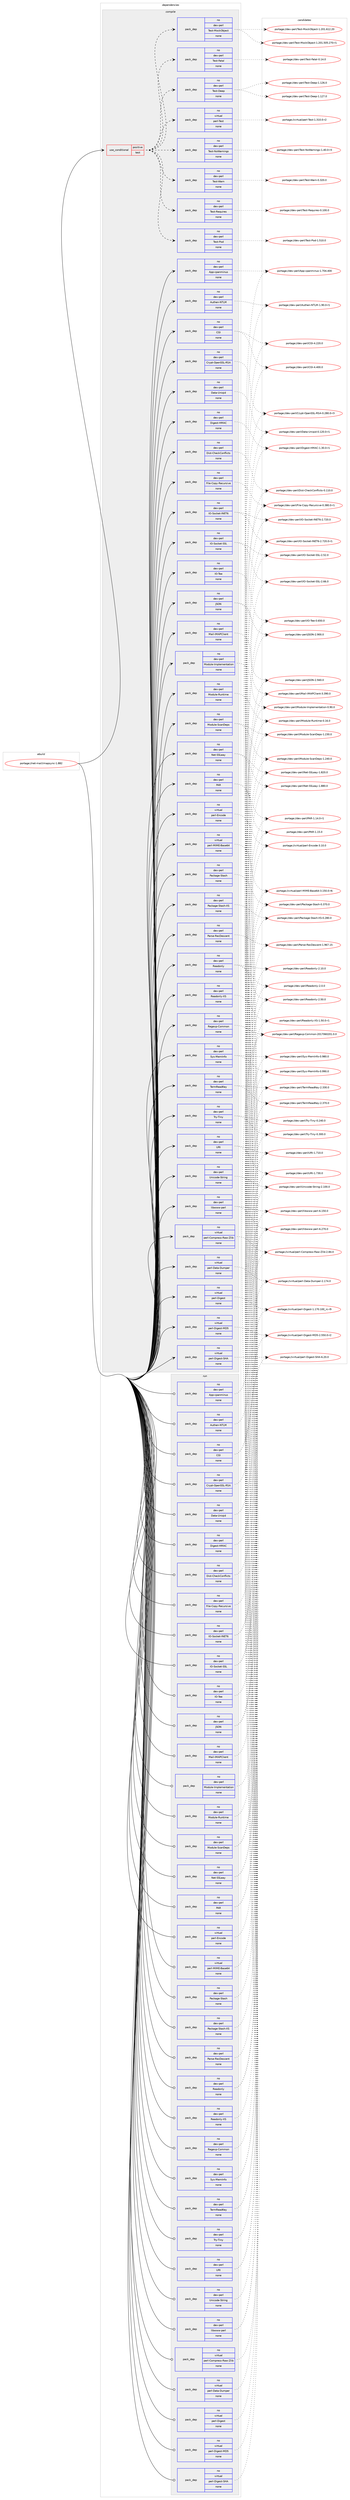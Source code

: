 digraph prolog {

# *************
# Graph options
# *************

newrank=true;
concentrate=true;
compound=true;
graph [rankdir=LR,fontname=Helvetica,fontsize=10,ranksep=1.5];#, ranksep=2.5, nodesep=0.2];
edge  [arrowhead=vee];
node  [fontname=Helvetica,fontsize=10];

# **********
# The ebuild
# **********

subgraph cluster_leftcol {
color=gray;
rank=same;
label=<<i>ebuild</i>>;
id [label="portage://net-mail/imapsync-1.882", color=red, width=4, href="../net-mail/imapsync-1.882.svg"];
}

# ****************
# The dependencies
# ****************

subgraph cluster_midcol {
color=gray;
label=<<i>dependencies</i>>;
subgraph cluster_compile {
fillcolor="#eeeeee";
style=filled;
label=<<i>compile</i>>;
subgraph cond10505 {
dependency54953 [label=<<TABLE BORDER="0" CELLBORDER="1" CELLSPACING="0" CELLPADDING="4"><TR><TD ROWSPAN="3" CELLPADDING="10">use_conditional</TD></TR><TR><TD>positive</TD></TR><TR><TD>test</TD></TR></TABLE>>, shape=none, color=red];
subgraph pack43341 {
dependency54954 [label=<<TABLE BORDER="0" CELLBORDER="1" CELLSPACING="0" CELLPADDING="4" WIDTH="220"><TR><TD ROWSPAN="6" CELLPADDING="30">pack_dep</TD></TR><TR><TD WIDTH="110">no</TD></TR><TR><TD>virtual</TD></TR><TR><TD>perl-Test</TD></TR><TR><TD>none</TD></TR><TR><TD></TD></TR></TABLE>>, shape=none, color=blue];
}
dependency54953:e -> dependency54954:w [weight=20,style="dashed",arrowhead="vee"];
subgraph pack43342 {
dependency54955 [label=<<TABLE BORDER="0" CELLBORDER="1" CELLSPACING="0" CELLPADDING="4" WIDTH="220"><TR><TD ROWSPAN="6" CELLPADDING="30">pack_dep</TD></TR><TR><TD WIDTH="110">no</TD></TR><TR><TD>dev-perl</TD></TR><TR><TD>Test-Deep</TD></TR><TR><TD>none</TD></TR><TR><TD></TD></TR></TABLE>>, shape=none, color=blue];
}
dependency54953:e -> dependency54955:w [weight=20,style="dashed",arrowhead="vee"];
subgraph pack43343 {
dependency54956 [label=<<TABLE BORDER="0" CELLBORDER="1" CELLSPACING="0" CELLPADDING="4" WIDTH="220"><TR><TD ROWSPAN="6" CELLPADDING="30">pack_dep</TD></TR><TR><TD WIDTH="110">no</TD></TR><TR><TD>dev-perl</TD></TR><TR><TD>Test-Fatal</TD></TR><TR><TD>none</TD></TR><TR><TD></TD></TR></TABLE>>, shape=none, color=blue];
}
dependency54953:e -> dependency54956:w [weight=20,style="dashed",arrowhead="vee"];
subgraph pack43344 {
dependency54957 [label=<<TABLE BORDER="0" CELLBORDER="1" CELLSPACING="0" CELLPADDING="4" WIDTH="220"><TR><TD ROWSPAN="6" CELLPADDING="30">pack_dep</TD></TR><TR><TD WIDTH="110">no</TD></TR><TR><TD>dev-perl</TD></TR><TR><TD>Test-MockObject</TD></TR><TR><TD>none</TD></TR><TR><TD></TD></TR></TABLE>>, shape=none, color=blue];
}
dependency54953:e -> dependency54957:w [weight=20,style="dashed",arrowhead="vee"];
subgraph pack43345 {
dependency54958 [label=<<TABLE BORDER="0" CELLBORDER="1" CELLSPACING="0" CELLPADDING="4" WIDTH="220"><TR><TD ROWSPAN="6" CELLPADDING="30">pack_dep</TD></TR><TR><TD WIDTH="110">no</TD></TR><TR><TD>dev-perl</TD></TR><TR><TD>Test-Pod</TD></TR><TR><TD>none</TD></TR><TR><TD></TD></TR></TABLE>>, shape=none, color=blue];
}
dependency54953:e -> dependency54958:w [weight=20,style="dashed",arrowhead="vee"];
subgraph pack43346 {
dependency54959 [label=<<TABLE BORDER="0" CELLBORDER="1" CELLSPACING="0" CELLPADDING="4" WIDTH="220"><TR><TD ROWSPAN="6" CELLPADDING="30">pack_dep</TD></TR><TR><TD WIDTH="110">no</TD></TR><TR><TD>dev-perl</TD></TR><TR><TD>Test-Requires</TD></TR><TR><TD>none</TD></TR><TR><TD></TD></TR></TABLE>>, shape=none, color=blue];
}
dependency54953:e -> dependency54959:w [weight=20,style="dashed",arrowhead="vee"];
subgraph pack43347 {
dependency54960 [label=<<TABLE BORDER="0" CELLBORDER="1" CELLSPACING="0" CELLPADDING="4" WIDTH="220"><TR><TD ROWSPAN="6" CELLPADDING="30">pack_dep</TD></TR><TR><TD WIDTH="110">no</TD></TR><TR><TD>dev-perl</TD></TR><TR><TD>Test-Warn</TD></TR><TR><TD>none</TD></TR><TR><TD></TD></TR></TABLE>>, shape=none, color=blue];
}
dependency54953:e -> dependency54960:w [weight=20,style="dashed",arrowhead="vee"];
subgraph pack43348 {
dependency54961 [label=<<TABLE BORDER="0" CELLBORDER="1" CELLSPACING="0" CELLPADDING="4" WIDTH="220"><TR><TD ROWSPAN="6" CELLPADDING="30">pack_dep</TD></TR><TR><TD WIDTH="110">no</TD></TR><TR><TD>dev-perl</TD></TR><TR><TD>Test-NoWarnings</TD></TR><TR><TD>none</TD></TR><TR><TD></TD></TR></TABLE>>, shape=none, color=blue];
}
dependency54953:e -> dependency54961:w [weight=20,style="dashed",arrowhead="vee"];
}
id:e -> dependency54953:w [weight=20,style="solid",arrowhead="vee"];
subgraph pack43349 {
dependency54962 [label=<<TABLE BORDER="0" CELLBORDER="1" CELLSPACING="0" CELLPADDING="4" WIDTH="220"><TR><TD ROWSPAN="6" CELLPADDING="30">pack_dep</TD></TR><TR><TD WIDTH="110">no</TD></TR><TR><TD>dev-perl</TD></TR><TR><TD>App-cpanminus</TD></TR><TR><TD>none</TD></TR><TR><TD></TD></TR></TABLE>>, shape=none, color=blue];
}
id:e -> dependency54962:w [weight=20,style="solid",arrowhead="vee"];
subgraph pack43350 {
dependency54963 [label=<<TABLE BORDER="0" CELLBORDER="1" CELLSPACING="0" CELLPADDING="4" WIDTH="220"><TR><TD ROWSPAN="6" CELLPADDING="30">pack_dep</TD></TR><TR><TD WIDTH="110">no</TD></TR><TR><TD>dev-perl</TD></TR><TR><TD>Authen-NTLM</TD></TR><TR><TD>none</TD></TR><TR><TD></TD></TR></TABLE>>, shape=none, color=blue];
}
id:e -> dependency54963:w [weight=20,style="solid",arrowhead="vee"];
subgraph pack43351 {
dependency54964 [label=<<TABLE BORDER="0" CELLBORDER="1" CELLSPACING="0" CELLPADDING="4" WIDTH="220"><TR><TD ROWSPAN="6" CELLPADDING="30">pack_dep</TD></TR><TR><TD WIDTH="110">no</TD></TR><TR><TD>dev-perl</TD></TR><TR><TD>CGI</TD></TR><TR><TD>none</TD></TR><TR><TD></TD></TR></TABLE>>, shape=none, color=blue];
}
id:e -> dependency54964:w [weight=20,style="solid",arrowhead="vee"];
subgraph pack43352 {
dependency54965 [label=<<TABLE BORDER="0" CELLBORDER="1" CELLSPACING="0" CELLPADDING="4" WIDTH="220"><TR><TD ROWSPAN="6" CELLPADDING="30">pack_dep</TD></TR><TR><TD WIDTH="110">no</TD></TR><TR><TD>dev-perl</TD></TR><TR><TD>Crypt-OpenSSL-RSA</TD></TR><TR><TD>none</TD></TR><TR><TD></TD></TR></TABLE>>, shape=none, color=blue];
}
id:e -> dependency54965:w [weight=20,style="solid",arrowhead="vee"];
subgraph pack43353 {
dependency54966 [label=<<TABLE BORDER="0" CELLBORDER="1" CELLSPACING="0" CELLPADDING="4" WIDTH="220"><TR><TD ROWSPAN="6" CELLPADDING="30">pack_dep</TD></TR><TR><TD WIDTH="110">no</TD></TR><TR><TD>dev-perl</TD></TR><TR><TD>Data-Uniqid</TD></TR><TR><TD>none</TD></TR><TR><TD></TD></TR></TABLE>>, shape=none, color=blue];
}
id:e -> dependency54966:w [weight=20,style="solid",arrowhead="vee"];
subgraph pack43354 {
dependency54967 [label=<<TABLE BORDER="0" CELLBORDER="1" CELLSPACING="0" CELLPADDING="4" WIDTH="220"><TR><TD ROWSPAN="6" CELLPADDING="30">pack_dep</TD></TR><TR><TD WIDTH="110">no</TD></TR><TR><TD>dev-perl</TD></TR><TR><TD>Digest-HMAC</TD></TR><TR><TD>none</TD></TR><TR><TD></TD></TR></TABLE>>, shape=none, color=blue];
}
id:e -> dependency54967:w [weight=20,style="solid",arrowhead="vee"];
subgraph pack43355 {
dependency54968 [label=<<TABLE BORDER="0" CELLBORDER="1" CELLSPACING="0" CELLPADDING="4" WIDTH="220"><TR><TD ROWSPAN="6" CELLPADDING="30">pack_dep</TD></TR><TR><TD WIDTH="110">no</TD></TR><TR><TD>dev-perl</TD></TR><TR><TD>Dist-CheckConflicts</TD></TR><TR><TD>none</TD></TR><TR><TD></TD></TR></TABLE>>, shape=none, color=blue];
}
id:e -> dependency54968:w [weight=20,style="solid",arrowhead="vee"];
subgraph pack43356 {
dependency54969 [label=<<TABLE BORDER="0" CELLBORDER="1" CELLSPACING="0" CELLPADDING="4" WIDTH="220"><TR><TD ROWSPAN="6" CELLPADDING="30">pack_dep</TD></TR><TR><TD WIDTH="110">no</TD></TR><TR><TD>dev-perl</TD></TR><TR><TD>File-Copy-Recursive</TD></TR><TR><TD>none</TD></TR><TR><TD></TD></TR></TABLE>>, shape=none, color=blue];
}
id:e -> dependency54969:w [weight=20,style="solid",arrowhead="vee"];
subgraph pack43357 {
dependency54970 [label=<<TABLE BORDER="0" CELLBORDER="1" CELLSPACING="0" CELLPADDING="4" WIDTH="220"><TR><TD ROWSPAN="6" CELLPADDING="30">pack_dep</TD></TR><TR><TD WIDTH="110">no</TD></TR><TR><TD>dev-perl</TD></TR><TR><TD>IO-Socket-INET6</TD></TR><TR><TD>none</TD></TR><TR><TD></TD></TR></TABLE>>, shape=none, color=blue];
}
id:e -> dependency54970:w [weight=20,style="solid",arrowhead="vee"];
subgraph pack43358 {
dependency54971 [label=<<TABLE BORDER="0" CELLBORDER="1" CELLSPACING="0" CELLPADDING="4" WIDTH="220"><TR><TD ROWSPAN="6" CELLPADDING="30">pack_dep</TD></TR><TR><TD WIDTH="110">no</TD></TR><TR><TD>dev-perl</TD></TR><TR><TD>IO-Socket-SSL</TD></TR><TR><TD>none</TD></TR><TR><TD></TD></TR></TABLE>>, shape=none, color=blue];
}
id:e -> dependency54971:w [weight=20,style="solid",arrowhead="vee"];
subgraph pack43359 {
dependency54972 [label=<<TABLE BORDER="0" CELLBORDER="1" CELLSPACING="0" CELLPADDING="4" WIDTH="220"><TR><TD ROWSPAN="6" CELLPADDING="30">pack_dep</TD></TR><TR><TD WIDTH="110">no</TD></TR><TR><TD>dev-perl</TD></TR><TR><TD>IO-Tee</TD></TR><TR><TD>none</TD></TR><TR><TD></TD></TR></TABLE>>, shape=none, color=blue];
}
id:e -> dependency54972:w [weight=20,style="solid",arrowhead="vee"];
subgraph pack43360 {
dependency54973 [label=<<TABLE BORDER="0" CELLBORDER="1" CELLSPACING="0" CELLPADDING="4" WIDTH="220"><TR><TD ROWSPAN="6" CELLPADDING="30">pack_dep</TD></TR><TR><TD WIDTH="110">no</TD></TR><TR><TD>dev-perl</TD></TR><TR><TD>JSON</TD></TR><TR><TD>none</TD></TR><TR><TD></TD></TR></TABLE>>, shape=none, color=blue];
}
id:e -> dependency54973:w [weight=20,style="solid",arrowhead="vee"];
subgraph pack43361 {
dependency54974 [label=<<TABLE BORDER="0" CELLBORDER="1" CELLSPACING="0" CELLPADDING="4" WIDTH="220"><TR><TD ROWSPAN="6" CELLPADDING="30">pack_dep</TD></TR><TR><TD WIDTH="110">no</TD></TR><TR><TD>dev-perl</TD></TR><TR><TD>Mail-IMAPClient</TD></TR><TR><TD>none</TD></TR><TR><TD></TD></TR></TABLE>>, shape=none, color=blue];
}
id:e -> dependency54974:w [weight=20,style="solid",arrowhead="vee"];
subgraph pack43362 {
dependency54975 [label=<<TABLE BORDER="0" CELLBORDER="1" CELLSPACING="0" CELLPADDING="4" WIDTH="220"><TR><TD ROWSPAN="6" CELLPADDING="30">pack_dep</TD></TR><TR><TD WIDTH="110">no</TD></TR><TR><TD>dev-perl</TD></TR><TR><TD>Module-Implementation</TD></TR><TR><TD>none</TD></TR><TR><TD></TD></TR></TABLE>>, shape=none, color=blue];
}
id:e -> dependency54975:w [weight=20,style="solid",arrowhead="vee"];
subgraph pack43363 {
dependency54976 [label=<<TABLE BORDER="0" CELLBORDER="1" CELLSPACING="0" CELLPADDING="4" WIDTH="220"><TR><TD ROWSPAN="6" CELLPADDING="30">pack_dep</TD></TR><TR><TD WIDTH="110">no</TD></TR><TR><TD>dev-perl</TD></TR><TR><TD>Module-Runtime</TD></TR><TR><TD>none</TD></TR><TR><TD></TD></TR></TABLE>>, shape=none, color=blue];
}
id:e -> dependency54976:w [weight=20,style="solid",arrowhead="vee"];
subgraph pack43364 {
dependency54977 [label=<<TABLE BORDER="0" CELLBORDER="1" CELLSPACING="0" CELLPADDING="4" WIDTH="220"><TR><TD ROWSPAN="6" CELLPADDING="30">pack_dep</TD></TR><TR><TD WIDTH="110">no</TD></TR><TR><TD>dev-perl</TD></TR><TR><TD>Module-ScanDeps</TD></TR><TR><TD>none</TD></TR><TR><TD></TD></TR></TABLE>>, shape=none, color=blue];
}
id:e -> dependency54977:w [weight=20,style="solid",arrowhead="vee"];
subgraph pack43365 {
dependency54978 [label=<<TABLE BORDER="0" CELLBORDER="1" CELLSPACING="0" CELLPADDING="4" WIDTH="220"><TR><TD ROWSPAN="6" CELLPADDING="30">pack_dep</TD></TR><TR><TD WIDTH="110">no</TD></TR><TR><TD>dev-perl</TD></TR><TR><TD>Net-SSLeay</TD></TR><TR><TD>none</TD></TR><TR><TD></TD></TR></TABLE>>, shape=none, color=blue];
}
id:e -> dependency54978:w [weight=20,style="solid",arrowhead="vee"];
subgraph pack43366 {
dependency54979 [label=<<TABLE BORDER="0" CELLBORDER="1" CELLSPACING="0" CELLPADDING="4" WIDTH="220"><TR><TD ROWSPAN="6" CELLPADDING="30">pack_dep</TD></TR><TR><TD WIDTH="110">no</TD></TR><TR><TD>dev-perl</TD></TR><TR><TD>PAR</TD></TR><TR><TD>none</TD></TR><TR><TD></TD></TR></TABLE>>, shape=none, color=blue];
}
id:e -> dependency54979:w [weight=20,style="solid",arrowhead="vee"];
subgraph pack43367 {
dependency54980 [label=<<TABLE BORDER="0" CELLBORDER="1" CELLSPACING="0" CELLPADDING="4" WIDTH="220"><TR><TD ROWSPAN="6" CELLPADDING="30">pack_dep</TD></TR><TR><TD WIDTH="110">no</TD></TR><TR><TD>dev-perl</TD></TR><TR><TD>Package-Stash</TD></TR><TR><TD>none</TD></TR><TR><TD></TD></TR></TABLE>>, shape=none, color=blue];
}
id:e -> dependency54980:w [weight=20,style="solid",arrowhead="vee"];
subgraph pack43368 {
dependency54981 [label=<<TABLE BORDER="0" CELLBORDER="1" CELLSPACING="0" CELLPADDING="4" WIDTH="220"><TR><TD ROWSPAN="6" CELLPADDING="30">pack_dep</TD></TR><TR><TD WIDTH="110">no</TD></TR><TR><TD>dev-perl</TD></TR><TR><TD>Package-Stash-XS</TD></TR><TR><TD>none</TD></TR><TR><TD></TD></TR></TABLE>>, shape=none, color=blue];
}
id:e -> dependency54981:w [weight=20,style="solid",arrowhead="vee"];
subgraph pack43369 {
dependency54982 [label=<<TABLE BORDER="0" CELLBORDER="1" CELLSPACING="0" CELLPADDING="4" WIDTH="220"><TR><TD ROWSPAN="6" CELLPADDING="30">pack_dep</TD></TR><TR><TD WIDTH="110">no</TD></TR><TR><TD>dev-perl</TD></TR><TR><TD>Parse-RecDescent</TD></TR><TR><TD>none</TD></TR><TR><TD></TD></TR></TABLE>>, shape=none, color=blue];
}
id:e -> dependency54982:w [weight=20,style="solid",arrowhead="vee"];
subgraph pack43370 {
dependency54983 [label=<<TABLE BORDER="0" CELLBORDER="1" CELLSPACING="0" CELLPADDING="4" WIDTH="220"><TR><TD ROWSPAN="6" CELLPADDING="30">pack_dep</TD></TR><TR><TD WIDTH="110">no</TD></TR><TR><TD>dev-perl</TD></TR><TR><TD>Readonly</TD></TR><TR><TD>none</TD></TR><TR><TD></TD></TR></TABLE>>, shape=none, color=blue];
}
id:e -> dependency54983:w [weight=20,style="solid",arrowhead="vee"];
subgraph pack43371 {
dependency54984 [label=<<TABLE BORDER="0" CELLBORDER="1" CELLSPACING="0" CELLPADDING="4" WIDTH="220"><TR><TD ROWSPAN="6" CELLPADDING="30">pack_dep</TD></TR><TR><TD WIDTH="110">no</TD></TR><TR><TD>dev-perl</TD></TR><TR><TD>Readonly-XS</TD></TR><TR><TD>none</TD></TR><TR><TD></TD></TR></TABLE>>, shape=none, color=blue];
}
id:e -> dependency54984:w [weight=20,style="solid",arrowhead="vee"];
subgraph pack43372 {
dependency54985 [label=<<TABLE BORDER="0" CELLBORDER="1" CELLSPACING="0" CELLPADDING="4" WIDTH="220"><TR><TD ROWSPAN="6" CELLPADDING="30">pack_dep</TD></TR><TR><TD WIDTH="110">no</TD></TR><TR><TD>dev-perl</TD></TR><TR><TD>Regexp-Common</TD></TR><TR><TD>none</TD></TR><TR><TD></TD></TR></TABLE>>, shape=none, color=blue];
}
id:e -> dependency54985:w [weight=20,style="solid",arrowhead="vee"];
subgraph pack43373 {
dependency54986 [label=<<TABLE BORDER="0" CELLBORDER="1" CELLSPACING="0" CELLPADDING="4" WIDTH="220"><TR><TD ROWSPAN="6" CELLPADDING="30">pack_dep</TD></TR><TR><TD WIDTH="110">no</TD></TR><TR><TD>dev-perl</TD></TR><TR><TD>Sys-MemInfo</TD></TR><TR><TD>none</TD></TR><TR><TD></TD></TR></TABLE>>, shape=none, color=blue];
}
id:e -> dependency54986:w [weight=20,style="solid",arrowhead="vee"];
subgraph pack43374 {
dependency54987 [label=<<TABLE BORDER="0" CELLBORDER="1" CELLSPACING="0" CELLPADDING="4" WIDTH="220"><TR><TD ROWSPAN="6" CELLPADDING="30">pack_dep</TD></TR><TR><TD WIDTH="110">no</TD></TR><TR><TD>dev-perl</TD></TR><TR><TD>TermReadKey</TD></TR><TR><TD>none</TD></TR><TR><TD></TD></TR></TABLE>>, shape=none, color=blue];
}
id:e -> dependency54987:w [weight=20,style="solid",arrowhead="vee"];
subgraph pack43375 {
dependency54988 [label=<<TABLE BORDER="0" CELLBORDER="1" CELLSPACING="0" CELLPADDING="4" WIDTH="220"><TR><TD ROWSPAN="6" CELLPADDING="30">pack_dep</TD></TR><TR><TD WIDTH="110">no</TD></TR><TR><TD>dev-perl</TD></TR><TR><TD>Try-Tiny</TD></TR><TR><TD>none</TD></TR><TR><TD></TD></TR></TABLE>>, shape=none, color=blue];
}
id:e -> dependency54988:w [weight=20,style="solid",arrowhead="vee"];
subgraph pack43376 {
dependency54989 [label=<<TABLE BORDER="0" CELLBORDER="1" CELLSPACING="0" CELLPADDING="4" WIDTH="220"><TR><TD ROWSPAN="6" CELLPADDING="30">pack_dep</TD></TR><TR><TD WIDTH="110">no</TD></TR><TR><TD>dev-perl</TD></TR><TR><TD>URI</TD></TR><TR><TD>none</TD></TR><TR><TD></TD></TR></TABLE>>, shape=none, color=blue];
}
id:e -> dependency54989:w [weight=20,style="solid",arrowhead="vee"];
subgraph pack43377 {
dependency54990 [label=<<TABLE BORDER="0" CELLBORDER="1" CELLSPACING="0" CELLPADDING="4" WIDTH="220"><TR><TD ROWSPAN="6" CELLPADDING="30">pack_dep</TD></TR><TR><TD WIDTH="110">no</TD></TR><TR><TD>dev-perl</TD></TR><TR><TD>Unicode-String</TD></TR><TR><TD>none</TD></TR><TR><TD></TD></TR></TABLE>>, shape=none, color=blue];
}
id:e -> dependency54990:w [weight=20,style="solid",arrowhead="vee"];
subgraph pack43378 {
dependency54991 [label=<<TABLE BORDER="0" CELLBORDER="1" CELLSPACING="0" CELLPADDING="4" WIDTH="220"><TR><TD ROWSPAN="6" CELLPADDING="30">pack_dep</TD></TR><TR><TD WIDTH="110">no</TD></TR><TR><TD>dev-perl</TD></TR><TR><TD>libwww-perl</TD></TR><TR><TD>none</TD></TR><TR><TD></TD></TR></TABLE>>, shape=none, color=blue];
}
id:e -> dependency54991:w [weight=20,style="solid",arrowhead="vee"];
subgraph pack43379 {
dependency54992 [label=<<TABLE BORDER="0" CELLBORDER="1" CELLSPACING="0" CELLPADDING="4" WIDTH="220"><TR><TD ROWSPAN="6" CELLPADDING="30">pack_dep</TD></TR><TR><TD WIDTH="110">no</TD></TR><TR><TD>virtual</TD></TR><TR><TD>perl-Compress-Raw-Zlib</TD></TR><TR><TD>none</TD></TR><TR><TD></TD></TR></TABLE>>, shape=none, color=blue];
}
id:e -> dependency54992:w [weight=20,style="solid",arrowhead="vee"];
subgraph pack43380 {
dependency54993 [label=<<TABLE BORDER="0" CELLBORDER="1" CELLSPACING="0" CELLPADDING="4" WIDTH="220"><TR><TD ROWSPAN="6" CELLPADDING="30">pack_dep</TD></TR><TR><TD WIDTH="110">no</TD></TR><TR><TD>virtual</TD></TR><TR><TD>perl-Data-Dumper</TD></TR><TR><TD>none</TD></TR><TR><TD></TD></TR></TABLE>>, shape=none, color=blue];
}
id:e -> dependency54993:w [weight=20,style="solid",arrowhead="vee"];
subgraph pack43381 {
dependency54994 [label=<<TABLE BORDER="0" CELLBORDER="1" CELLSPACING="0" CELLPADDING="4" WIDTH="220"><TR><TD ROWSPAN="6" CELLPADDING="30">pack_dep</TD></TR><TR><TD WIDTH="110">no</TD></TR><TR><TD>virtual</TD></TR><TR><TD>perl-Digest</TD></TR><TR><TD>none</TD></TR><TR><TD></TD></TR></TABLE>>, shape=none, color=blue];
}
id:e -> dependency54994:w [weight=20,style="solid",arrowhead="vee"];
subgraph pack43382 {
dependency54995 [label=<<TABLE BORDER="0" CELLBORDER="1" CELLSPACING="0" CELLPADDING="4" WIDTH="220"><TR><TD ROWSPAN="6" CELLPADDING="30">pack_dep</TD></TR><TR><TD WIDTH="110">no</TD></TR><TR><TD>virtual</TD></TR><TR><TD>perl-Digest-MD5</TD></TR><TR><TD>none</TD></TR><TR><TD></TD></TR></TABLE>>, shape=none, color=blue];
}
id:e -> dependency54995:w [weight=20,style="solid",arrowhead="vee"];
subgraph pack43383 {
dependency54996 [label=<<TABLE BORDER="0" CELLBORDER="1" CELLSPACING="0" CELLPADDING="4" WIDTH="220"><TR><TD ROWSPAN="6" CELLPADDING="30">pack_dep</TD></TR><TR><TD WIDTH="110">no</TD></TR><TR><TD>virtual</TD></TR><TR><TD>perl-Digest-SHA</TD></TR><TR><TD>none</TD></TR><TR><TD></TD></TR></TABLE>>, shape=none, color=blue];
}
id:e -> dependency54996:w [weight=20,style="solid",arrowhead="vee"];
subgraph pack43384 {
dependency54997 [label=<<TABLE BORDER="0" CELLBORDER="1" CELLSPACING="0" CELLPADDING="4" WIDTH="220"><TR><TD ROWSPAN="6" CELLPADDING="30">pack_dep</TD></TR><TR><TD WIDTH="110">no</TD></TR><TR><TD>virtual</TD></TR><TR><TD>perl-Encode</TD></TR><TR><TD>none</TD></TR><TR><TD></TD></TR></TABLE>>, shape=none, color=blue];
}
id:e -> dependency54997:w [weight=20,style="solid",arrowhead="vee"];
subgraph pack43385 {
dependency54998 [label=<<TABLE BORDER="0" CELLBORDER="1" CELLSPACING="0" CELLPADDING="4" WIDTH="220"><TR><TD ROWSPAN="6" CELLPADDING="30">pack_dep</TD></TR><TR><TD WIDTH="110">no</TD></TR><TR><TD>virtual</TD></TR><TR><TD>perl-MIME-Base64</TD></TR><TR><TD>none</TD></TR><TR><TD></TD></TR></TABLE>>, shape=none, color=blue];
}
id:e -> dependency54998:w [weight=20,style="solid",arrowhead="vee"];
}
subgraph cluster_compileandrun {
fillcolor="#eeeeee";
style=filled;
label=<<i>compile and run</i>>;
}
subgraph cluster_run {
fillcolor="#eeeeee";
style=filled;
label=<<i>run</i>>;
subgraph pack43386 {
dependency54999 [label=<<TABLE BORDER="0" CELLBORDER="1" CELLSPACING="0" CELLPADDING="4" WIDTH="220"><TR><TD ROWSPAN="6" CELLPADDING="30">pack_dep</TD></TR><TR><TD WIDTH="110">no</TD></TR><TR><TD>dev-perl</TD></TR><TR><TD>App-cpanminus</TD></TR><TR><TD>none</TD></TR><TR><TD></TD></TR></TABLE>>, shape=none, color=blue];
}
id:e -> dependency54999:w [weight=20,style="solid",arrowhead="odot"];
subgraph pack43387 {
dependency55000 [label=<<TABLE BORDER="0" CELLBORDER="1" CELLSPACING="0" CELLPADDING="4" WIDTH="220"><TR><TD ROWSPAN="6" CELLPADDING="30">pack_dep</TD></TR><TR><TD WIDTH="110">no</TD></TR><TR><TD>dev-perl</TD></TR><TR><TD>Authen-NTLM</TD></TR><TR><TD>none</TD></TR><TR><TD></TD></TR></TABLE>>, shape=none, color=blue];
}
id:e -> dependency55000:w [weight=20,style="solid",arrowhead="odot"];
subgraph pack43388 {
dependency55001 [label=<<TABLE BORDER="0" CELLBORDER="1" CELLSPACING="0" CELLPADDING="4" WIDTH="220"><TR><TD ROWSPAN="6" CELLPADDING="30">pack_dep</TD></TR><TR><TD WIDTH="110">no</TD></TR><TR><TD>dev-perl</TD></TR><TR><TD>CGI</TD></TR><TR><TD>none</TD></TR><TR><TD></TD></TR></TABLE>>, shape=none, color=blue];
}
id:e -> dependency55001:w [weight=20,style="solid",arrowhead="odot"];
subgraph pack43389 {
dependency55002 [label=<<TABLE BORDER="0" CELLBORDER="1" CELLSPACING="0" CELLPADDING="4" WIDTH="220"><TR><TD ROWSPAN="6" CELLPADDING="30">pack_dep</TD></TR><TR><TD WIDTH="110">no</TD></TR><TR><TD>dev-perl</TD></TR><TR><TD>Crypt-OpenSSL-RSA</TD></TR><TR><TD>none</TD></TR><TR><TD></TD></TR></TABLE>>, shape=none, color=blue];
}
id:e -> dependency55002:w [weight=20,style="solid",arrowhead="odot"];
subgraph pack43390 {
dependency55003 [label=<<TABLE BORDER="0" CELLBORDER="1" CELLSPACING="0" CELLPADDING="4" WIDTH="220"><TR><TD ROWSPAN="6" CELLPADDING="30">pack_dep</TD></TR><TR><TD WIDTH="110">no</TD></TR><TR><TD>dev-perl</TD></TR><TR><TD>Data-Uniqid</TD></TR><TR><TD>none</TD></TR><TR><TD></TD></TR></TABLE>>, shape=none, color=blue];
}
id:e -> dependency55003:w [weight=20,style="solid",arrowhead="odot"];
subgraph pack43391 {
dependency55004 [label=<<TABLE BORDER="0" CELLBORDER="1" CELLSPACING="0" CELLPADDING="4" WIDTH="220"><TR><TD ROWSPAN="6" CELLPADDING="30">pack_dep</TD></TR><TR><TD WIDTH="110">no</TD></TR><TR><TD>dev-perl</TD></TR><TR><TD>Digest-HMAC</TD></TR><TR><TD>none</TD></TR><TR><TD></TD></TR></TABLE>>, shape=none, color=blue];
}
id:e -> dependency55004:w [weight=20,style="solid",arrowhead="odot"];
subgraph pack43392 {
dependency55005 [label=<<TABLE BORDER="0" CELLBORDER="1" CELLSPACING="0" CELLPADDING="4" WIDTH="220"><TR><TD ROWSPAN="6" CELLPADDING="30">pack_dep</TD></TR><TR><TD WIDTH="110">no</TD></TR><TR><TD>dev-perl</TD></TR><TR><TD>Dist-CheckConflicts</TD></TR><TR><TD>none</TD></TR><TR><TD></TD></TR></TABLE>>, shape=none, color=blue];
}
id:e -> dependency55005:w [weight=20,style="solid",arrowhead="odot"];
subgraph pack43393 {
dependency55006 [label=<<TABLE BORDER="0" CELLBORDER="1" CELLSPACING="0" CELLPADDING="4" WIDTH="220"><TR><TD ROWSPAN="6" CELLPADDING="30">pack_dep</TD></TR><TR><TD WIDTH="110">no</TD></TR><TR><TD>dev-perl</TD></TR><TR><TD>File-Copy-Recursive</TD></TR><TR><TD>none</TD></TR><TR><TD></TD></TR></TABLE>>, shape=none, color=blue];
}
id:e -> dependency55006:w [weight=20,style="solid",arrowhead="odot"];
subgraph pack43394 {
dependency55007 [label=<<TABLE BORDER="0" CELLBORDER="1" CELLSPACING="0" CELLPADDING="4" WIDTH="220"><TR><TD ROWSPAN="6" CELLPADDING="30">pack_dep</TD></TR><TR><TD WIDTH="110">no</TD></TR><TR><TD>dev-perl</TD></TR><TR><TD>IO-Socket-INET6</TD></TR><TR><TD>none</TD></TR><TR><TD></TD></TR></TABLE>>, shape=none, color=blue];
}
id:e -> dependency55007:w [weight=20,style="solid",arrowhead="odot"];
subgraph pack43395 {
dependency55008 [label=<<TABLE BORDER="0" CELLBORDER="1" CELLSPACING="0" CELLPADDING="4" WIDTH="220"><TR><TD ROWSPAN="6" CELLPADDING="30">pack_dep</TD></TR><TR><TD WIDTH="110">no</TD></TR><TR><TD>dev-perl</TD></TR><TR><TD>IO-Socket-SSL</TD></TR><TR><TD>none</TD></TR><TR><TD></TD></TR></TABLE>>, shape=none, color=blue];
}
id:e -> dependency55008:w [weight=20,style="solid",arrowhead="odot"];
subgraph pack43396 {
dependency55009 [label=<<TABLE BORDER="0" CELLBORDER="1" CELLSPACING="0" CELLPADDING="4" WIDTH="220"><TR><TD ROWSPAN="6" CELLPADDING="30">pack_dep</TD></TR><TR><TD WIDTH="110">no</TD></TR><TR><TD>dev-perl</TD></TR><TR><TD>IO-Tee</TD></TR><TR><TD>none</TD></TR><TR><TD></TD></TR></TABLE>>, shape=none, color=blue];
}
id:e -> dependency55009:w [weight=20,style="solid",arrowhead="odot"];
subgraph pack43397 {
dependency55010 [label=<<TABLE BORDER="0" CELLBORDER="1" CELLSPACING="0" CELLPADDING="4" WIDTH="220"><TR><TD ROWSPAN="6" CELLPADDING="30">pack_dep</TD></TR><TR><TD WIDTH="110">no</TD></TR><TR><TD>dev-perl</TD></TR><TR><TD>JSON</TD></TR><TR><TD>none</TD></TR><TR><TD></TD></TR></TABLE>>, shape=none, color=blue];
}
id:e -> dependency55010:w [weight=20,style="solid",arrowhead="odot"];
subgraph pack43398 {
dependency55011 [label=<<TABLE BORDER="0" CELLBORDER="1" CELLSPACING="0" CELLPADDING="4" WIDTH="220"><TR><TD ROWSPAN="6" CELLPADDING="30">pack_dep</TD></TR><TR><TD WIDTH="110">no</TD></TR><TR><TD>dev-perl</TD></TR><TR><TD>Mail-IMAPClient</TD></TR><TR><TD>none</TD></TR><TR><TD></TD></TR></TABLE>>, shape=none, color=blue];
}
id:e -> dependency55011:w [weight=20,style="solid",arrowhead="odot"];
subgraph pack43399 {
dependency55012 [label=<<TABLE BORDER="0" CELLBORDER="1" CELLSPACING="0" CELLPADDING="4" WIDTH="220"><TR><TD ROWSPAN="6" CELLPADDING="30">pack_dep</TD></TR><TR><TD WIDTH="110">no</TD></TR><TR><TD>dev-perl</TD></TR><TR><TD>Module-Implementation</TD></TR><TR><TD>none</TD></TR><TR><TD></TD></TR></TABLE>>, shape=none, color=blue];
}
id:e -> dependency55012:w [weight=20,style="solid",arrowhead="odot"];
subgraph pack43400 {
dependency55013 [label=<<TABLE BORDER="0" CELLBORDER="1" CELLSPACING="0" CELLPADDING="4" WIDTH="220"><TR><TD ROWSPAN="6" CELLPADDING="30">pack_dep</TD></TR><TR><TD WIDTH="110">no</TD></TR><TR><TD>dev-perl</TD></TR><TR><TD>Module-Runtime</TD></TR><TR><TD>none</TD></TR><TR><TD></TD></TR></TABLE>>, shape=none, color=blue];
}
id:e -> dependency55013:w [weight=20,style="solid",arrowhead="odot"];
subgraph pack43401 {
dependency55014 [label=<<TABLE BORDER="0" CELLBORDER="1" CELLSPACING="0" CELLPADDING="4" WIDTH="220"><TR><TD ROWSPAN="6" CELLPADDING="30">pack_dep</TD></TR><TR><TD WIDTH="110">no</TD></TR><TR><TD>dev-perl</TD></TR><TR><TD>Module-ScanDeps</TD></TR><TR><TD>none</TD></TR><TR><TD></TD></TR></TABLE>>, shape=none, color=blue];
}
id:e -> dependency55014:w [weight=20,style="solid",arrowhead="odot"];
subgraph pack43402 {
dependency55015 [label=<<TABLE BORDER="0" CELLBORDER="1" CELLSPACING="0" CELLPADDING="4" WIDTH="220"><TR><TD ROWSPAN="6" CELLPADDING="30">pack_dep</TD></TR><TR><TD WIDTH="110">no</TD></TR><TR><TD>dev-perl</TD></TR><TR><TD>Net-SSLeay</TD></TR><TR><TD>none</TD></TR><TR><TD></TD></TR></TABLE>>, shape=none, color=blue];
}
id:e -> dependency55015:w [weight=20,style="solid",arrowhead="odot"];
subgraph pack43403 {
dependency55016 [label=<<TABLE BORDER="0" CELLBORDER="1" CELLSPACING="0" CELLPADDING="4" WIDTH="220"><TR><TD ROWSPAN="6" CELLPADDING="30">pack_dep</TD></TR><TR><TD WIDTH="110">no</TD></TR><TR><TD>dev-perl</TD></TR><TR><TD>PAR</TD></TR><TR><TD>none</TD></TR><TR><TD></TD></TR></TABLE>>, shape=none, color=blue];
}
id:e -> dependency55016:w [weight=20,style="solid",arrowhead="odot"];
subgraph pack43404 {
dependency55017 [label=<<TABLE BORDER="0" CELLBORDER="1" CELLSPACING="0" CELLPADDING="4" WIDTH="220"><TR><TD ROWSPAN="6" CELLPADDING="30">pack_dep</TD></TR><TR><TD WIDTH="110">no</TD></TR><TR><TD>dev-perl</TD></TR><TR><TD>Package-Stash</TD></TR><TR><TD>none</TD></TR><TR><TD></TD></TR></TABLE>>, shape=none, color=blue];
}
id:e -> dependency55017:w [weight=20,style="solid",arrowhead="odot"];
subgraph pack43405 {
dependency55018 [label=<<TABLE BORDER="0" CELLBORDER="1" CELLSPACING="0" CELLPADDING="4" WIDTH="220"><TR><TD ROWSPAN="6" CELLPADDING="30">pack_dep</TD></TR><TR><TD WIDTH="110">no</TD></TR><TR><TD>dev-perl</TD></TR><TR><TD>Package-Stash-XS</TD></TR><TR><TD>none</TD></TR><TR><TD></TD></TR></TABLE>>, shape=none, color=blue];
}
id:e -> dependency55018:w [weight=20,style="solid",arrowhead="odot"];
subgraph pack43406 {
dependency55019 [label=<<TABLE BORDER="0" CELLBORDER="1" CELLSPACING="0" CELLPADDING="4" WIDTH="220"><TR><TD ROWSPAN="6" CELLPADDING="30">pack_dep</TD></TR><TR><TD WIDTH="110">no</TD></TR><TR><TD>dev-perl</TD></TR><TR><TD>Parse-RecDescent</TD></TR><TR><TD>none</TD></TR><TR><TD></TD></TR></TABLE>>, shape=none, color=blue];
}
id:e -> dependency55019:w [weight=20,style="solid",arrowhead="odot"];
subgraph pack43407 {
dependency55020 [label=<<TABLE BORDER="0" CELLBORDER="1" CELLSPACING="0" CELLPADDING="4" WIDTH="220"><TR><TD ROWSPAN="6" CELLPADDING="30">pack_dep</TD></TR><TR><TD WIDTH="110">no</TD></TR><TR><TD>dev-perl</TD></TR><TR><TD>Readonly</TD></TR><TR><TD>none</TD></TR><TR><TD></TD></TR></TABLE>>, shape=none, color=blue];
}
id:e -> dependency55020:w [weight=20,style="solid",arrowhead="odot"];
subgraph pack43408 {
dependency55021 [label=<<TABLE BORDER="0" CELLBORDER="1" CELLSPACING="0" CELLPADDING="4" WIDTH="220"><TR><TD ROWSPAN="6" CELLPADDING="30">pack_dep</TD></TR><TR><TD WIDTH="110">no</TD></TR><TR><TD>dev-perl</TD></TR><TR><TD>Readonly-XS</TD></TR><TR><TD>none</TD></TR><TR><TD></TD></TR></TABLE>>, shape=none, color=blue];
}
id:e -> dependency55021:w [weight=20,style="solid",arrowhead="odot"];
subgraph pack43409 {
dependency55022 [label=<<TABLE BORDER="0" CELLBORDER="1" CELLSPACING="0" CELLPADDING="4" WIDTH="220"><TR><TD ROWSPAN="6" CELLPADDING="30">pack_dep</TD></TR><TR><TD WIDTH="110">no</TD></TR><TR><TD>dev-perl</TD></TR><TR><TD>Regexp-Common</TD></TR><TR><TD>none</TD></TR><TR><TD></TD></TR></TABLE>>, shape=none, color=blue];
}
id:e -> dependency55022:w [weight=20,style="solid",arrowhead="odot"];
subgraph pack43410 {
dependency55023 [label=<<TABLE BORDER="0" CELLBORDER="1" CELLSPACING="0" CELLPADDING="4" WIDTH="220"><TR><TD ROWSPAN="6" CELLPADDING="30">pack_dep</TD></TR><TR><TD WIDTH="110">no</TD></TR><TR><TD>dev-perl</TD></TR><TR><TD>Sys-MemInfo</TD></TR><TR><TD>none</TD></TR><TR><TD></TD></TR></TABLE>>, shape=none, color=blue];
}
id:e -> dependency55023:w [weight=20,style="solid",arrowhead="odot"];
subgraph pack43411 {
dependency55024 [label=<<TABLE BORDER="0" CELLBORDER="1" CELLSPACING="0" CELLPADDING="4" WIDTH="220"><TR><TD ROWSPAN="6" CELLPADDING="30">pack_dep</TD></TR><TR><TD WIDTH="110">no</TD></TR><TR><TD>dev-perl</TD></TR><TR><TD>TermReadKey</TD></TR><TR><TD>none</TD></TR><TR><TD></TD></TR></TABLE>>, shape=none, color=blue];
}
id:e -> dependency55024:w [weight=20,style="solid",arrowhead="odot"];
subgraph pack43412 {
dependency55025 [label=<<TABLE BORDER="0" CELLBORDER="1" CELLSPACING="0" CELLPADDING="4" WIDTH="220"><TR><TD ROWSPAN="6" CELLPADDING="30">pack_dep</TD></TR><TR><TD WIDTH="110">no</TD></TR><TR><TD>dev-perl</TD></TR><TR><TD>Try-Tiny</TD></TR><TR><TD>none</TD></TR><TR><TD></TD></TR></TABLE>>, shape=none, color=blue];
}
id:e -> dependency55025:w [weight=20,style="solid",arrowhead="odot"];
subgraph pack43413 {
dependency55026 [label=<<TABLE BORDER="0" CELLBORDER="1" CELLSPACING="0" CELLPADDING="4" WIDTH="220"><TR><TD ROWSPAN="6" CELLPADDING="30">pack_dep</TD></TR><TR><TD WIDTH="110">no</TD></TR><TR><TD>dev-perl</TD></TR><TR><TD>URI</TD></TR><TR><TD>none</TD></TR><TR><TD></TD></TR></TABLE>>, shape=none, color=blue];
}
id:e -> dependency55026:w [weight=20,style="solid",arrowhead="odot"];
subgraph pack43414 {
dependency55027 [label=<<TABLE BORDER="0" CELLBORDER="1" CELLSPACING="0" CELLPADDING="4" WIDTH="220"><TR><TD ROWSPAN="6" CELLPADDING="30">pack_dep</TD></TR><TR><TD WIDTH="110">no</TD></TR><TR><TD>dev-perl</TD></TR><TR><TD>Unicode-String</TD></TR><TR><TD>none</TD></TR><TR><TD></TD></TR></TABLE>>, shape=none, color=blue];
}
id:e -> dependency55027:w [weight=20,style="solid",arrowhead="odot"];
subgraph pack43415 {
dependency55028 [label=<<TABLE BORDER="0" CELLBORDER="1" CELLSPACING="0" CELLPADDING="4" WIDTH="220"><TR><TD ROWSPAN="6" CELLPADDING="30">pack_dep</TD></TR><TR><TD WIDTH="110">no</TD></TR><TR><TD>dev-perl</TD></TR><TR><TD>libwww-perl</TD></TR><TR><TD>none</TD></TR><TR><TD></TD></TR></TABLE>>, shape=none, color=blue];
}
id:e -> dependency55028:w [weight=20,style="solid",arrowhead="odot"];
subgraph pack43416 {
dependency55029 [label=<<TABLE BORDER="0" CELLBORDER="1" CELLSPACING="0" CELLPADDING="4" WIDTH="220"><TR><TD ROWSPAN="6" CELLPADDING="30">pack_dep</TD></TR><TR><TD WIDTH="110">no</TD></TR><TR><TD>virtual</TD></TR><TR><TD>perl-Compress-Raw-Zlib</TD></TR><TR><TD>none</TD></TR><TR><TD></TD></TR></TABLE>>, shape=none, color=blue];
}
id:e -> dependency55029:w [weight=20,style="solid",arrowhead="odot"];
subgraph pack43417 {
dependency55030 [label=<<TABLE BORDER="0" CELLBORDER="1" CELLSPACING="0" CELLPADDING="4" WIDTH="220"><TR><TD ROWSPAN="6" CELLPADDING="30">pack_dep</TD></TR><TR><TD WIDTH="110">no</TD></TR><TR><TD>virtual</TD></TR><TR><TD>perl-Data-Dumper</TD></TR><TR><TD>none</TD></TR><TR><TD></TD></TR></TABLE>>, shape=none, color=blue];
}
id:e -> dependency55030:w [weight=20,style="solid",arrowhead="odot"];
subgraph pack43418 {
dependency55031 [label=<<TABLE BORDER="0" CELLBORDER="1" CELLSPACING="0" CELLPADDING="4" WIDTH="220"><TR><TD ROWSPAN="6" CELLPADDING="30">pack_dep</TD></TR><TR><TD WIDTH="110">no</TD></TR><TR><TD>virtual</TD></TR><TR><TD>perl-Digest</TD></TR><TR><TD>none</TD></TR><TR><TD></TD></TR></TABLE>>, shape=none, color=blue];
}
id:e -> dependency55031:w [weight=20,style="solid",arrowhead="odot"];
subgraph pack43419 {
dependency55032 [label=<<TABLE BORDER="0" CELLBORDER="1" CELLSPACING="0" CELLPADDING="4" WIDTH="220"><TR><TD ROWSPAN="6" CELLPADDING="30">pack_dep</TD></TR><TR><TD WIDTH="110">no</TD></TR><TR><TD>virtual</TD></TR><TR><TD>perl-Digest-MD5</TD></TR><TR><TD>none</TD></TR><TR><TD></TD></TR></TABLE>>, shape=none, color=blue];
}
id:e -> dependency55032:w [weight=20,style="solid",arrowhead="odot"];
subgraph pack43420 {
dependency55033 [label=<<TABLE BORDER="0" CELLBORDER="1" CELLSPACING="0" CELLPADDING="4" WIDTH="220"><TR><TD ROWSPAN="6" CELLPADDING="30">pack_dep</TD></TR><TR><TD WIDTH="110">no</TD></TR><TR><TD>virtual</TD></TR><TR><TD>perl-Digest-SHA</TD></TR><TR><TD>none</TD></TR><TR><TD></TD></TR></TABLE>>, shape=none, color=blue];
}
id:e -> dependency55033:w [weight=20,style="solid",arrowhead="odot"];
subgraph pack43421 {
dependency55034 [label=<<TABLE BORDER="0" CELLBORDER="1" CELLSPACING="0" CELLPADDING="4" WIDTH="220"><TR><TD ROWSPAN="6" CELLPADDING="30">pack_dep</TD></TR><TR><TD WIDTH="110">no</TD></TR><TR><TD>virtual</TD></TR><TR><TD>perl-Encode</TD></TR><TR><TD>none</TD></TR><TR><TD></TD></TR></TABLE>>, shape=none, color=blue];
}
id:e -> dependency55034:w [weight=20,style="solid",arrowhead="odot"];
subgraph pack43422 {
dependency55035 [label=<<TABLE BORDER="0" CELLBORDER="1" CELLSPACING="0" CELLPADDING="4" WIDTH="220"><TR><TD ROWSPAN="6" CELLPADDING="30">pack_dep</TD></TR><TR><TD WIDTH="110">no</TD></TR><TR><TD>virtual</TD></TR><TR><TD>perl-MIME-Base64</TD></TR><TR><TD>none</TD></TR><TR><TD></TD></TR></TABLE>>, shape=none, color=blue];
}
id:e -> dependency55035:w [weight=20,style="solid",arrowhead="odot"];
}
}

# **************
# The candidates
# **************

subgraph cluster_choices {
rank=same;
color=gray;
label=<<i>candidates</i>>;

subgraph choice43341 {
color=black;
nodesep=1;
choice1181051141161179710847112101114108458410111511645494651494846484511450 [label="portage://virtual/perl-Test-1.310.0-r2", color=red, width=4,href="../virtual/perl-Test-1.310.0-r2.svg"];
dependency54954:e -> choice1181051141161179710847112101114108458410111511645494651494846484511450:w [style=dotted,weight="100"];
}
subgraph choice43342 {
color=black;
nodesep=1;
choice10010111845112101114108478410111511645681011011124549464950554648 [label="portage://dev-perl/Test-Deep-1.127.0", color=red, width=4,href="../dev-perl/Test-Deep-1.127.0.svg"];
choice10010111845112101114108478410111511645681011011124549464950544648 [label="portage://dev-perl/Test-Deep-1.126.0", color=red, width=4,href="../dev-perl/Test-Deep-1.126.0.svg"];
dependency54955:e -> choice10010111845112101114108478410111511645681011011124549464950554648:w [style=dotted,weight="100"];
dependency54955:e -> choice10010111845112101114108478410111511645681011011124549464950544648:w [style=dotted,weight="100"];
}
subgraph choice43343 {
color=black;
nodesep=1;
choice1001011184511210111410847841011151164570971169710845484649524648 [label="portage://dev-perl/Test-Fatal-0.14.0", color=red, width=4,href="../dev-perl/Test-Fatal-0.14.0.svg"];
dependency54956:e -> choice1001011184511210111410847841011151164570971169710845484649524648:w [style=dotted,weight="100"];
}
subgraph choice43344 {
color=black;
nodesep=1;
choice10010111845112101114108478410111511645771119910779981061019911645494650484946544950465048 [label="portage://dev-perl/Test-MockObject-1.201.612.20", color=red, width=4,href="../dev-perl/Test-MockObject-1.201.612.20.svg"];
choice10010111845112101114108478410111511645771119910779981061019911645494650484946534853465055484511449 [label="portage://dev-perl/Test-MockObject-1.201.505.270-r1", color=red, width=4,href="../dev-perl/Test-MockObject-1.201.505.270-r1.svg"];
dependency54957:e -> choice10010111845112101114108478410111511645771119910779981061019911645494650484946544950465048:w [style=dotted,weight="100"];
dependency54957:e -> choice10010111845112101114108478410111511645771119910779981061019911645494650484946534853465055484511449:w [style=dotted,weight="100"];
}
subgraph choice43345 {
color=black;
nodesep=1;
choice10010111845112101114108478410111511645801111004549465349484648 [label="portage://dev-perl/Test-Pod-1.510.0", color=red, width=4,href="../dev-perl/Test-Pod-1.510.0.svg"];
dependency54958:e -> choice10010111845112101114108478410111511645801111004549465349484648:w [style=dotted,weight="100"];
}
subgraph choice43346 {
color=black;
nodesep=1;
choice10010111845112101114108478410111511645821011131171051141011154548464948484648 [label="portage://dev-perl/Test-Requires-0.100.0", color=red, width=4,href="../dev-perl/Test-Requires-0.100.0.svg"];
dependency54959:e -> choice10010111845112101114108478410111511645821011131171051141011154548464948484648:w [style=dotted,weight="100"];
}
subgraph choice43347 {
color=black;
nodesep=1;
choice1001011184511210111410847841011151164587971141104548465150484648 [label="portage://dev-perl/Test-Warn-0.320.0", color=red, width=4,href="../dev-perl/Test-Warn-0.320.0.svg"];
dependency54960:e -> choice1001011184511210111410847841011151164587971141104548465150484648:w [style=dotted,weight="100"];
}
subgraph choice43348 {
color=black;
nodesep=1;
choice10010111845112101114108478410111511645781118797114110105110103115454946524846484511451 [label="portage://dev-perl/Test-NoWarnings-1.40.0-r3", color=red, width=4,href="../dev-perl/Test-NoWarnings-1.40.0-r3.svg"];
dependency54961:e -> choice10010111845112101114108478410111511645781118797114110105110103115454946524846484511451:w [style=dotted,weight="100"];
}
subgraph choice43349 {
color=black;
nodesep=1;
choice10010111845112101114108476511211245991129711010910511011711545494655485246524848 [label="portage://dev-perl/App-cpanminus-1.704.400", color=red, width=4,href="../dev-perl/App-cpanminus-1.704.400.svg"];
dependency54962:e -> choice10010111845112101114108476511211245991129711010910511011711545494655485246524848:w [style=dotted,weight="100"];
}
subgraph choice43350 {
color=black;
nodesep=1;
choice1001011184511210111410847651171161041011104578847677454946574846484511449 [label="portage://dev-perl/Authen-NTLM-1.90.0-r1", color=red, width=4,href="../dev-perl/Authen-NTLM-1.90.0-r1.svg"];
dependency54963:e -> choice1001011184511210111410847651171161041011104578847677454946574846484511449:w [style=dotted,weight="100"];
}
subgraph choice43351 {
color=black;
nodesep=1;
choice10010111845112101114108476771734552465248484648 [label="portage://dev-perl/CGI-4.400.0", color=red, width=4,href="../dev-perl/CGI-4.400.0.svg"];
choice10010111845112101114108476771734552465050484648 [label="portage://dev-perl/CGI-4.220.0", color=red, width=4,href="../dev-perl/CGI-4.220.0.svg"];
dependency54964:e -> choice10010111845112101114108476771734552465248484648:w [style=dotted,weight="100"];
dependency54964:e -> choice10010111845112101114108476771734552465050484648:w [style=dotted,weight="100"];
}
subgraph choice43352 {
color=black;
nodesep=1;
choice10010111845112101114108476711412111211645791121011108383764582836545484650564846484511451 [label="portage://dev-perl/Crypt-OpenSSL-RSA-0.280.0-r3", color=red, width=4,href="../dev-perl/Crypt-OpenSSL-RSA-0.280.0-r3.svg"];
dependency54965:e -> choice10010111845112101114108476711412111211645791121011108383764582836545484650564846484511451:w [style=dotted,weight="100"];
}
subgraph choice43353 {
color=black;
nodesep=1;
choice1001011184511210111410847689711697458511010511310510045484649504846484511449 [label="portage://dev-perl/Data-Uniqid-0.120.0-r1", color=red, width=4,href="../dev-perl/Data-Uniqid-0.120.0-r1.svg"];
dependency54966:e -> choice1001011184511210111410847689711697458511010511310510045484649504846484511449:w [style=dotted,weight="100"];
}
subgraph choice43354 {
color=black;
nodesep=1;
choice1001011184511210111410847681051031011151164572776567454946514846484511449 [label="portage://dev-perl/Digest-HMAC-1.30.0-r1", color=red, width=4,href="../dev-perl/Digest-HMAC-1.30.0-r1.svg"];
dependency54967:e -> choice1001011184511210111410847681051031011151164572776567454946514846484511449:w [style=dotted,weight="100"];
}
subgraph choice43355 {
color=black;
nodesep=1;
choice10010111845112101114108476810511511645671041019910767111110102108105991161154548464949484648 [label="portage://dev-perl/Dist-CheckConflicts-0.110.0", color=red, width=4,href="../dev-perl/Dist-CheckConflicts-0.110.0.svg"];
dependency54968:e -> choice10010111845112101114108476810511511645671041019910767111110102108105991161154548464949484648:w [style=dotted,weight="100"];
}
subgraph choice43356 {
color=black;
nodesep=1;
choice100101118451121011141084770105108101456711111212145821019911711411510511810145484651564846484511449 [label="portage://dev-perl/File-Copy-Recursive-0.380.0-r1", color=red, width=4,href="../dev-perl/File-Copy-Recursive-0.380.0-r1.svg"];
dependency54969:e -> choice100101118451121011141084770105108101456711111212145821019911711411510511810145484651564846484511449:w [style=dotted,weight="100"];
}
subgraph choice43357 {
color=black;
nodesep=1;
choice1001011184511210111410847737945831119910710111645737869845445504655504846484511449 [label="portage://dev-perl/IO-Socket-INET6-2.720.0-r1", color=red, width=4,href="../dev-perl/IO-Socket-INET6-2.720.0-r1.svg"];
choice100101118451121011141084773794583111991071011164573786984544550465550484648 [label="portage://dev-perl/IO-Socket-INET6-2.720.0", color=red, width=4,href="../dev-perl/IO-Socket-INET6-2.720.0.svg"];
dependency54970:e -> choice1001011184511210111410847737945831119910710111645737869845445504655504846484511449:w [style=dotted,weight="100"];
dependency54970:e -> choice100101118451121011141084773794583111991071011164573786984544550465550484648:w [style=dotted,weight="100"];
}
subgraph choice43358 {
color=black;
nodesep=1;
choice100101118451121011141084773794583111991071011164583837645504654544648 [label="portage://dev-perl/IO-Socket-SSL-2.66.0", color=red, width=4,href="../dev-perl/IO-Socket-SSL-2.66.0.svg"];
choice100101118451121011141084773794583111991071011164583837645504653504648 [label="portage://dev-perl/IO-Socket-SSL-2.52.0", color=red, width=4,href="../dev-perl/IO-Socket-SSL-2.52.0.svg"];
dependency54971:e -> choice100101118451121011141084773794583111991071011164583837645504654544648:w [style=dotted,weight="100"];
dependency54971:e -> choice100101118451121011141084773794583111991071011164583837645504653504648:w [style=dotted,weight="100"];
}
subgraph choice43359 {
color=black;
nodesep=1;
choice1001011184511210111410847737945841011014548465453484648 [label="portage://dev-perl/IO-Tee-0.650.0", color=red, width=4,href="../dev-perl/IO-Tee-0.650.0.svg"];
dependency54972:e -> choice1001011184511210111410847737945841011014548465453484648:w [style=dotted,weight="100"];
}
subgraph choice43360 {
color=black;
nodesep=1;
choice1001011184511210111410847748379784550465752484648 [label="portage://dev-perl/JSON-2.940.0", color=red, width=4,href="../dev-perl/JSON-2.940.0.svg"];
choice1001011184511210111410847748379784550465748484648 [label="portage://dev-perl/JSON-2.900.0", color=red, width=4,href="../dev-perl/JSON-2.900.0.svg"];
dependency54973:e -> choice1001011184511210111410847748379784550465752484648:w [style=dotted,weight="100"];
dependency54973:e -> choice1001011184511210111410847748379784550465748484648:w [style=dotted,weight="100"];
}
subgraph choice43361 {
color=black;
nodesep=1;
choice100101118451121011141084777971051084573776580671081051011101164551465157484648 [label="portage://dev-perl/Mail-IMAPClient-3.390.0", color=red, width=4,href="../dev-perl/Mail-IMAPClient-3.390.0.svg"];
dependency54974:e -> choice100101118451121011141084777971051084573776580671081051011101164551465157484648:w [style=dotted,weight="100"];
}
subgraph choice43362 {
color=black;
nodesep=1;
choice10010111845112101114108477711110011710810145731091121081011091011101169711610511111045484657484648 [label="portage://dev-perl/Module-Implementation-0.90.0", color=red, width=4,href="../dev-perl/Module-Implementation-0.90.0.svg"];
dependency54975:e -> choice10010111845112101114108477711110011710810145731091121081011091011101169711610511111045484657484648:w [style=dotted,weight="100"];
}
subgraph choice43363 {
color=black;
nodesep=1;
choice100101118451121011141084777111100117108101458211711011610510910145484649544648 [label="portage://dev-perl/Module-Runtime-0.16.0", color=red, width=4,href="../dev-perl/Module-Runtime-0.16.0.svg"];
dependency54976:e -> choice100101118451121011141084777111100117108101458211711011610510910145484649544648:w [style=dotted,weight="100"];
}
subgraph choice43364 {
color=black;
nodesep=1;
choice10010111845112101114108477711110011710810145839997110681011121154549465052484648 [label="portage://dev-perl/Module-ScanDeps-1.240.0", color=red, width=4,href="../dev-perl/Module-ScanDeps-1.240.0.svg"];
choice10010111845112101114108477711110011710810145839997110681011121154549465051484648 [label="portage://dev-perl/Module-ScanDeps-1.230.0", color=red, width=4,href="../dev-perl/Module-ScanDeps-1.230.0.svg"];
dependency54977:e -> choice10010111845112101114108477711110011710810145839997110681011121154549465052484648:w [style=dotted,weight="100"];
dependency54977:e -> choice10010111845112101114108477711110011710810145839997110681011121154549465051484648:w [style=dotted,weight="100"];
}
subgraph choice43365 {
color=black;
nodesep=1;
choice10010111845112101114108477810111645838376101971214549465656484648 [label="portage://dev-perl/Net-SSLeay-1.880.0", color=red, width=4,href="../dev-perl/Net-SSLeay-1.880.0.svg"];
choice10010111845112101114108477810111645838376101971214549465650484648 [label="portage://dev-perl/Net-SSLeay-1.820.0", color=red, width=4,href="../dev-perl/Net-SSLeay-1.820.0.svg"];
dependency54978:e -> choice10010111845112101114108477810111645838376101971214549465656484648:w [style=dotted,weight="100"];
dependency54978:e -> choice10010111845112101114108477810111645838376101971214549465650484648:w [style=dotted,weight="100"];
}
subgraph choice43366 {
color=black;
nodesep=1;
choice100101118451121011141084780658245494649534648 [label="portage://dev-perl/PAR-1.15.0", color=red, width=4,href="../dev-perl/PAR-1.15.0.svg"];
choice1001011184511210111410847806582454946495246484511449 [label="portage://dev-perl/PAR-1.14.0-r1", color=red, width=4,href="../dev-perl/PAR-1.14.0-r1.svg"];
dependency54979:e -> choice100101118451121011141084780658245494649534648:w [style=dotted,weight="100"];
dependency54979:e -> choice1001011184511210111410847806582454946495246484511449:w [style=dotted,weight="100"];
}
subgraph choice43367 {
color=black;
nodesep=1;
choice1001011184511210111410847809799107971031014583116971151044548465155484648 [label="portage://dev-perl/Package-Stash-0.370.0", color=red, width=4,href="../dev-perl/Package-Stash-0.370.0.svg"];
dependency54980:e -> choice1001011184511210111410847809799107971031014583116971151044548465155484648:w [style=dotted,weight="100"];
}
subgraph choice43368 {
color=black;
nodesep=1;
choice1001011184511210111410847809799107971031014583116971151044588834548465056484648 [label="portage://dev-perl/Package-Stash-XS-0.280.0", color=red, width=4,href="../dev-perl/Package-Stash-XS-0.280.0.svg"];
dependency54981:e -> choice1001011184511210111410847809799107971031014583116971151044588834548465056484648:w [style=dotted,weight="100"];
}
subgraph choice43369 {
color=black;
nodesep=1;
choice100101118451121011141084780971141151014582101996810111599101110116454946575455464953 [label="portage://dev-perl/Parse-RecDescent-1.967.15", color=red, width=4,href="../dev-perl/Parse-RecDescent-1.967.15.svg"];
dependency54982:e -> choice100101118451121011141084780971141151014582101996810111599101110116454946575455464953:w [style=dotted,weight="100"];
}
subgraph choice43370 {
color=black;
nodesep=1;
choice1001011184511210111410847821019710011111010812145504653484648 [label="portage://dev-perl/Readonly-2.50.0", color=red, width=4,href="../dev-perl/Readonly-2.50.0.svg"];
choice1001011184511210111410847821019710011111010812145504649484648 [label="portage://dev-perl/Readonly-2.10.0", color=red, width=4,href="../dev-perl/Readonly-2.10.0.svg"];
choice10010111845112101114108478210197100111110108121455046484648 [label="portage://dev-perl/Readonly-2.0.0", color=red, width=4,href="../dev-perl/Readonly-2.0.0.svg"];
dependency54983:e -> choice1001011184511210111410847821019710011111010812145504653484648:w [style=dotted,weight="100"];
dependency54983:e -> choice1001011184511210111410847821019710011111010812145504649484648:w [style=dotted,weight="100"];
dependency54983:e -> choice10010111845112101114108478210197100111110108121455046484648:w [style=dotted,weight="100"];
}
subgraph choice43371 {
color=black;
nodesep=1;
choice10010111845112101114108478210197100111110108121458883454946534846484511449 [label="portage://dev-perl/Readonly-XS-1.50.0-r1", color=red, width=4,href="../dev-perl/Readonly-XS-1.50.0-r1.svg"];
dependency54984:e -> choice10010111845112101114108478210197100111110108121458883454946534846484511449:w [style=dotted,weight="100"];
}
subgraph choice43372 {
color=black;
nodesep=1;
choice1001011184511210111410847821011031011201124567111109109111110455048495548544850484946484648 [label="portage://dev-perl/Regexp-Common-2017060201.0.0", color=red, width=4,href="../dev-perl/Regexp-Common-2017060201.0.0.svg"];
dependency54985:e -> choice1001011184511210111410847821011031011201124567111109109111110455048495548544850484946484648:w [style=dotted,weight="100"];
}
subgraph choice43373 {
color=black;
nodesep=1;
choice1001011184511210111410847831211154577101109731101021114548465757484648 [label="portage://dev-perl/Sys-MemInfo-0.990.0", color=red, width=4,href="../dev-perl/Sys-MemInfo-0.990.0.svg"];
choice1001011184511210111410847831211154577101109731101021114548465756484648 [label="portage://dev-perl/Sys-MemInfo-0.980.0", color=red, width=4,href="../dev-perl/Sys-MemInfo-0.980.0.svg"];
dependency54986:e -> choice1001011184511210111410847831211154577101109731101021114548465757484648:w [style=dotted,weight="100"];
dependency54986:e -> choice1001011184511210111410847831211154577101109731101021114548465756484648:w [style=dotted,weight="100"];
}
subgraph choice43374 {
color=black;
nodesep=1;
choice1001011184511210111410847841011141098210197100751011214550465155484648 [label="portage://dev-perl/TermReadKey-2.370.0", color=red, width=4,href="../dev-perl/TermReadKey-2.370.0.svg"];
choice1001011184511210111410847841011141098210197100751011214550465151484648 [label="portage://dev-perl/TermReadKey-2.330.0", color=red, width=4,href="../dev-perl/TermReadKey-2.330.0.svg"];
dependency54987:e -> choice1001011184511210111410847841011141098210197100751011214550465155484648:w [style=dotted,weight="100"];
dependency54987:e -> choice1001011184511210111410847841011141098210197100751011214550465151484648:w [style=dotted,weight="100"];
}
subgraph choice43375 {
color=black;
nodesep=1;
choice10010111845112101114108478411412145841051101214548465148484648 [label="portage://dev-perl/Try-Tiny-0.300.0", color=red, width=4,href="../dev-perl/Try-Tiny-0.300.0.svg"];
choice10010111845112101114108478411412145841051101214548465052484648 [label="portage://dev-perl/Try-Tiny-0.240.0", color=red, width=4,href="../dev-perl/Try-Tiny-0.240.0.svg"];
dependency54988:e -> choice10010111845112101114108478411412145841051101214548465148484648:w [style=dotted,weight="100"];
dependency54988:e -> choice10010111845112101114108478411412145841051101214548465052484648:w [style=dotted,weight="100"];
}
subgraph choice43376 {
color=black;
nodesep=1;
choice10010111845112101114108478582734549465551484648 [label="portage://dev-perl/URI-1.730.0", color=red, width=4,href="../dev-perl/URI-1.730.0.svg"];
choice10010111845112101114108478582734549465549484648 [label="portage://dev-perl/URI-1.710.0", color=red, width=4,href="../dev-perl/URI-1.710.0.svg"];
dependency54989:e -> choice10010111845112101114108478582734549465551484648:w [style=dotted,weight="100"];
dependency54989:e -> choice10010111845112101114108478582734549465549484648:w [style=dotted,weight="100"];
}
subgraph choice43377 {
color=black;
nodesep=1;
choice1001011184511210111410847851101059911110010145831161141051101034550464948484648 [label="portage://dev-perl/Unicode-String-2.100.0", color=red, width=4,href="../dev-perl/Unicode-String-2.100.0.svg"];
dependency54990:e -> choice1001011184511210111410847851101059911110010145831161141051101034550464948484648:w [style=dotted,weight="100"];
}
subgraph choice43378 {
color=black;
nodesep=1;
choice100101118451121011141084710810598119119119451121011141084554465055484648 [label="portage://dev-perl/libwww-perl-6.270.0", color=red, width=4,href="../dev-perl/libwww-perl-6.270.0.svg"];
choice100101118451121011141084710810598119119119451121011141084554464953484648 [label="portage://dev-perl/libwww-perl-6.150.0", color=red, width=4,href="../dev-perl/libwww-perl-6.150.0.svg"];
dependency54991:e -> choice100101118451121011141084710810598119119119451121011141084554465055484648:w [style=dotted,weight="100"];
dependency54991:e -> choice100101118451121011141084710810598119119119451121011141084554464953484648:w [style=dotted,weight="100"];
}
subgraph choice43379 {
color=black;
nodesep=1;
choice1181051141161179710847112101114108456711110911211410111511545829711945901081059845504656524648 [label="portage://virtual/perl-Compress-Raw-Zlib-2.84.0", color=red, width=4,href="../virtual/perl-Compress-Raw-Zlib-2.84.0.svg"];
dependency54992:e -> choice1181051141161179710847112101114108456711110911211410111511545829711945901081059845504656524648:w [style=dotted,weight="100"];
}
subgraph choice43380 {
color=black;
nodesep=1;
choice11810511411611797108471121011141084568971169745681171091121011144550464955524648 [label="portage://virtual/perl-Data-Dumper-2.174.0", color=red, width=4,href="../virtual/perl-Data-Dumper-2.174.0.svg"];
dependency54993:e -> choice11810511411611797108471121011141084568971169745681171091121011144550464955524648:w [style=dotted,weight="100"];
}
subgraph choice43381 {
color=black;
nodesep=1;
choice118105114116117971084711210111410845681051031011151164549464955484649484895114994511457 [label="portage://virtual/perl-Digest-1.170.100_rc-r9", color=red, width=4,href="../virtual/perl-Digest-1.170.100_rc-r9.svg"];
dependency54994:e -> choice118105114116117971084711210111410845681051031011151164549464955484649484895114994511457:w [style=dotted,weight="100"];
}
subgraph choice43382 {
color=black;
nodesep=1;
choice118105114116117971084711210111410845681051031011151164577685345504653534846484511450 [label="portage://virtual/perl-Digest-MD5-2.550.0-r2", color=red, width=4,href="../virtual/perl-Digest-MD5-2.550.0-r2.svg"];
dependency54995:e -> choice118105114116117971084711210111410845681051031011151164577685345504653534846484511450:w [style=dotted,weight="100"];
}
subgraph choice43383 {
color=black;
nodesep=1;
choice118105114116117971084711210111410845681051031011151164583726545544650484648 [label="portage://virtual/perl-Digest-SHA-6.20.0", color=red, width=4,href="../virtual/perl-Digest-SHA-6.20.0.svg"];
dependency54996:e -> choice118105114116117971084711210111410845681051031011151164583726545544650484648:w [style=dotted,weight="100"];
}
subgraph choice43384 {
color=black;
nodesep=1;
choice118105114116117971084711210111410845691109911110010145514649484648 [label="portage://virtual/perl-Encode-3.10.0", color=red, width=4,href="../virtual/perl-Encode-3.10.0.svg"];
dependency54997:e -> choice118105114116117971084711210111410845691109911110010145514649484648:w [style=dotted,weight="100"];
}
subgraph choice43385 {
color=black;
nodesep=1;
choice11810511411611797108471121011141084577737769456697115101545245514649534846484511454 [label="portage://virtual/perl-MIME-Base64-3.150.0-r6", color=red, width=4,href="../virtual/perl-MIME-Base64-3.150.0-r6.svg"];
dependency54998:e -> choice11810511411611797108471121011141084577737769456697115101545245514649534846484511454:w [style=dotted,weight="100"];
}
subgraph choice43386 {
color=black;
nodesep=1;
choice10010111845112101114108476511211245991129711010910511011711545494655485246524848 [label="portage://dev-perl/App-cpanminus-1.704.400", color=red, width=4,href="../dev-perl/App-cpanminus-1.704.400.svg"];
dependency54999:e -> choice10010111845112101114108476511211245991129711010910511011711545494655485246524848:w [style=dotted,weight="100"];
}
subgraph choice43387 {
color=black;
nodesep=1;
choice1001011184511210111410847651171161041011104578847677454946574846484511449 [label="portage://dev-perl/Authen-NTLM-1.90.0-r1", color=red, width=4,href="../dev-perl/Authen-NTLM-1.90.0-r1.svg"];
dependency55000:e -> choice1001011184511210111410847651171161041011104578847677454946574846484511449:w [style=dotted,weight="100"];
}
subgraph choice43388 {
color=black;
nodesep=1;
choice10010111845112101114108476771734552465248484648 [label="portage://dev-perl/CGI-4.400.0", color=red, width=4,href="../dev-perl/CGI-4.400.0.svg"];
choice10010111845112101114108476771734552465050484648 [label="portage://dev-perl/CGI-4.220.0", color=red, width=4,href="../dev-perl/CGI-4.220.0.svg"];
dependency55001:e -> choice10010111845112101114108476771734552465248484648:w [style=dotted,weight="100"];
dependency55001:e -> choice10010111845112101114108476771734552465050484648:w [style=dotted,weight="100"];
}
subgraph choice43389 {
color=black;
nodesep=1;
choice10010111845112101114108476711412111211645791121011108383764582836545484650564846484511451 [label="portage://dev-perl/Crypt-OpenSSL-RSA-0.280.0-r3", color=red, width=4,href="../dev-perl/Crypt-OpenSSL-RSA-0.280.0-r3.svg"];
dependency55002:e -> choice10010111845112101114108476711412111211645791121011108383764582836545484650564846484511451:w [style=dotted,weight="100"];
}
subgraph choice43390 {
color=black;
nodesep=1;
choice1001011184511210111410847689711697458511010511310510045484649504846484511449 [label="portage://dev-perl/Data-Uniqid-0.120.0-r1", color=red, width=4,href="../dev-perl/Data-Uniqid-0.120.0-r1.svg"];
dependency55003:e -> choice1001011184511210111410847689711697458511010511310510045484649504846484511449:w [style=dotted,weight="100"];
}
subgraph choice43391 {
color=black;
nodesep=1;
choice1001011184511210111410847681051031011151164572776567454946514846484511449 [label="portage://dev-perl/Digest-HMAC-1.30.0-r1", color=red, width=4,href="../dev-perl/Digest-HMAC-1.30.0-r1.svg"];
dependency55004:e -> choice1001011184511210111410847681051031011151164572776567454946514846484511449:w [style=dotted,weight="100"];
}
subgraph choice43392 {
color=black;
nodesep=1;
choice10010111845112101114108476810511511645671041019910767111110102108105991161154548464949484648 [label="portage://dev-perl/Dist-CheckConflicts-0.110.0", color=red, width=4,href="../dev-perl/Dist-CheckConflicts-0.110.0.svg"];
dependency55005:e -> choice10010111845112101114108476810511511645671041019910767111110102108105991161154548464949484648:w [style=dotted,weight="100"];
}
subgraph choice43393 {
color=black;
nodesep=1;
choice100101118451121011141084770105108101456711111212145821019911711411510511810145484651564846484511449 [label="portage://dev-perl/File-Copy-Recursive-0.380.0-r1", color=red, width=4,href="../dev-perl/File-Copy-Recursive-0.380.0-r1.svg"];
dependency55006:e -> choice100101118451121011141084770105108101456711111212145821019911711411510511810145484651564846484511449:w [style=dotted,weight="100"];
}
subgraph choice43394 {
color=black;
nodesep=1;
choice1001011184511210111410847737945831119910710111645737869845445504655504846484511449 [label="portage://dev-perl/IO-Socket-INET6-2.720.0-r1", color=red, width=4,href="../dev-perl/IO-Socket-INET6-2.720.0-r1.svg"];
choice100101118451121011141084773794583111991071011164573786984544550465550484648 [label="portage://dev-perl/IO-Socket-INET6-2.720.0", color=red, width=4,href="../dev-perl/IO-Socket-INET6-2.720.0.svg"];
dependency55007:e -> choice1001011184511210111410847737945831119910710111645737869845445504655504846484511449:w [style=dotted,weight="100"];
dependency55007:e -> choice100101118451121011141084773794583111991071011164573786984544550465550484648:w [style=dotted,weight="100"];
}
subgraph choice43395 {
color=black;
nodesep=1;
choice100101118451121011141084773794583111991071011164583837645504654544648 [label="portage://dev-perl/IO-Socket-SSL-2.66.0", color=red, width=4,href="../dev-perl/IO-Socket-SSL-2.66.0.svg"];
choice100101118451121011141084773794583111991071011164583837645504653504648 [label="portage://dev-perl/IO-Socket-SSL-2.52.0", color=red, width=4,href="../dev-perl/IO-Socket-SSL-2.52.0.svg"];
dependency55008:e -> choice100101118451121011141084773794583111991071011164583837645504654544648:w [style=dotted,weight="100"];
dependency55008:e -> choice100101118451121011141084773794583111991071011164583837645504653504648:w [style=dotted,weight="100"];
}
subgraph choice43396 {
color=black;
nodesep=1;
choice1001011184511210111410847737945841011014548465453484648 [label="portage://dev-perl/IO-Tee-0.650.0", color=red, width=4,href="../dev-perl/IO-Tee-0.650.0.svg"];
dependency55009:e -> choice1001011184511210111410847737945841011014548465453484648:w [style=dotted,weight="100"];
}
subgraph choice43397 {
color=black;
nodesep=1;
choice1001011184511210111410847748379784550465752484648 [label="portage://dev-perl/JSON-2.940.0", color=red, width=4,href="../dev-perl/JSON-2.940.0.svg"];
choice1001011184511210111410847748379784550465748484648 [label="portage://dev-perl/JSON-2.900.0", color=red, width=4,href="../dev-perl/JSON-2.900.0.svg"];
dependency55010:e -> choice1001011184511210111410847748379784550465752484648:w [style=dotted,weight="100"];
dependency55010:e -> choice1001011184511210111410847748379784550465748484648:w [style=dotted,weight="100"];
}
subgraph choice43398 {
color=black;
nodesep=1;
choice100101118451121011141084777971051084573776580671081051011101164551465157484648 [label="portage://dev-perl/Mail-IMAPClient-3.390.0", color=red, width=4,href="../dev-perl/Mail-IMAPClient-3.390.0.svg"];
dependency55011:e -> choice100101118451121011141084777971051084573776580671081051011101164551465157484648:w [style=dotted,weight="100"];
}
subgraph choice43399 {
color=black;
nodesep=1;
choice10010111845112101114108477711110011710810145731091121081011091011101169711610511111045484657484648 [label="portage://dev-perl/Module-Implementation-0.90.0", color=red, width=4,href="../dev-perl/Module-Implementation-0.90.0.svg"];
dependency55012:e -> choice10010111845112101114108477711110011710810145731091121081011091011101169711610511111045484657484648:w [style=dotted,weight="100"];
}
subgraph choice43400 {
color=black;
nodesep=1;
choice100101118451121011141084777111100117108101458211711011610510910145484649544648 [label="portage://dev-perl/Module-Runtime-0.16.0", color=red, width=4,href="../dev-perl/Module-Runtime-0.16.0.svg"];
dependency55013:e -> choice100101118451121011141084777111100117108101458211711011610510910145484649544648:w [style=dotted,weight="100"];
}
subgraph choice43401 {
color=black;
nodesep=1;
choice10010111845112101114108477711110011710810145839997110681011121154549465052484648 [label="portage://dev-perl/Module-ScanDeps-1.240.0", color=red, width=4,href="../dev-perl/Module-ScanDeps-1.240.0.svg"];
choice10010111845112101114108477711110011710810145839997110681011121154549465051484648 [label="portage://dev-perl/Module-ScanDeps-1.230.0", color=red, width=4,href="../dev-perl/Module-ScanDeps-1.230.0.svg"];
dependency55014:e -> choice10010111845112101114108477711110011710810145839997110681011121154549465052484648:w [style=dotted,weight="100"];
dependency55014:e -> choice10010111845112101114108477711110011710810145839997110681011121154549465051484648:w [style=dotted,weight="100"];
}
subgraph choice43402 {
color=black;
nodesep=1;
choice10010111845112101114108477810111645838376101971214549465656484648 [label="portage://dev-perl/Net-SSLeay-1.880.0", color=red, width=4,href="../dev-perl/Net-SSLeay-1.880.0.svg"];
choice10010111845112101114108477810111645838376101971214549465650484648 [label="portage://dev-perl/Net-SSLeay-1.820.0", color=red, width=4,href="../dev-perl/Net-SSLeay-1.820.0.svg"];
dependency55015:e -> choice10010111845112101114108477810111645838376101971214549465656484648:w [style=dotted,weight="100"];
dependency55015:e -> choice10010111845112101114108477810111645838376101971214549465650484648:w [style=dotted,weight="100"];
}
subgraph choice43403 {
color=black;
nodesep=1;
choice100101118451121011141084780658245494649534648 [label="portage://dev-perl/PAR-1.15.0", color=red, width=4,href="../dev-perl/PAR-1.15.0.svg"];
choice1001011184511210111410847806582454946495246484511449 [label="portage://dev-perl/PAR-1.14.0-r1", color=red, width=4,href="../dev-perl/PAR-1.14.0-r1.svg"];
dependency55016:e -> choice100101118451121011141084780658245494649534648:w [style=dotted,weight="100"];
dependency55016:e -> choice1001011184511210111410847806582454946495246484511449:w [style=dotted,weight="100"];
}
subgraph choice43404 {
color=black;
nodesep=1;
choice1001011184511210111410847809799107971031014583116971151044548465155484648 [label="portage://dev-perl/Package-Stash-0.370.0", color=red, width=4,href="../dev-perl/Package-Stash-0.370.0.svg"];
dependency55017:e -> choice1001011184511210111410847809799107971031014583116971151044548465155484648:w [style=dotted,weight="100"];
}
subgraph choice43405 {
color=black;
nodesep=1;
choice1001011184511210111410847809799107971031014583116971151044588834548465056484648 [label="portage://dev-perl/Package-Stash-XS-0.280.0", color=red, width=4,href="../dev-perl/Package-Stash-XS-0.280.0.svg"];
dependency55018:e -> choice1001011184511210111410847809799107971031014583116971151044588834548465056484648:w [style=dotted,weight="100"];
}
subgraph choice43406 {
color=black;
nodesep=1;
choice100101118451121011141084780971141151014582101996810111599101110116454946575455464953 [label="portage://dev-perl/Parse-RecDescent-1.967.15", color=red, width=4,href="../dev-perl/Parse-RecDescent-1.967.15.svg"];
dependency55019:e -> choice100101118451121011141084780971141151014582101996810111599101110116454946575455464953:w [style=dotted,weight="100"];
}
subgraph choice43407 {
color=black;
nodesep=1;
choice1001011184511210111410847821019710011111010812145504653484648 [label="portage://dev-perl/Readonly-2.50.0", color=red, width=4,href="../dev-perl/Readonly-2.50.0.svg"];
choice1001011184511210111410847821019710011111010812145504649484648 [label="portage://dev-perl/Readonly-2.10.0", color=red, width=4,href="../dev-perl/Readonly-2.10.0.svg"];
choice10010111845112101114108478210197100111110108121455046484648 [label="portage://dev-perl/Readonly-2.0.0", color=red, width=4,href="../dev-perl/Readonly-2.0.0.svg"];
dependency55020:e -> choice1001011184511210111410847821019710011111010812145504653484648:w [style=dotted,weight="100"];
dependency55020:e -> choice1001011184511210111410847821019710011111010812145504649484648:w [style=dotted,weight="100"];
dependency55020:e -> choice10010111845112101114108478210197100111110108121455046484648:w [style=dotted,weight="100"];
}
subgraph choice43408 {
color=black;
nodesep=1;
choice10010111845112101114108478210197100111110108121458883454946534846484511449 [label="portage://dev-perl/Readonly-XS-1.50.0-r1", color=red, width=4,href="../dev-perl/Readonly-XS-1.50.0-r1.svg"];
dependency55021:e -> choice10010111845112101114108478210197100111110108121458883454946534846484511449:w [style=dotted,weight="100"];
}
subgraph choice43409 {
color=black;
nodesep=1;
choice1001011184511210111410847821011031011201124567111109109111110455048495548544850484946484648 [label="portage://dev-perl/Regexp-Common-2017060201.0.0", color=red, width=4,href="../dev-perl/Regexp-Common-2017060201.0.0.svg"];
dependency55022:e -> choice1001011184511210111410847821011031011201124567111109109111110455048495548544850484946484648:w [style=dotted,weight="100"];
}
subgraph choice43410 {
color=black;
nodesep=1;
choice1001011184511210111410847831211154577101109731101021114548465757484648 [label="portage://dev-perl/Sys-MemInfo-0.990.0", color=red, width=4,href="../dev-perl/Sys-MemInfo-0.990.0.svg"];
choice1001011184511210111410847831211154577101109731101021114548465756484648 [label="portage://dev-perl/Sys-MemInfo-0.980.0", color=red, width=4,href="../dev-perl/Sys-MemInfo-0.980.0.svg"];
dependency55023:e -> choice1001011184511210111410847831211154577101109731101021114548465757484648:w [style=dotted,weight="100"];
dependency55023:e -> choice1001011184511210111410847831211154577101109731101021114548465756484648:w [style=dotted,weight="100"];
}
subgraph choice43411 {
color=black;
nodesep=1;
choice1001011184511210111410847841011141098210197100751011214550465155484648 [label="portage://dev-perl/TermReadKey-2.370.0", color=red, width=4,href="../dev-perl/TermReadKey-2.370.0.svg"];
choice1001011184511210111410847841011141098210197100751011214550465151484648 [label="portage://dev-perl/TermReadKey-2.330.0", color=red, width=4,href="../dev-perl/TermReadKey-2.330.0.svg"];
dependency55024:e -> choice1001011184511210111410847841011141098210197100751011214550465155484648:w [style=dotted,weight="100"];
dependency55024:e -> choice1001011184511210111410847841011141098210197100751011214550465151484648:w [style=dotted,weight="100"];
}
subgraph choice43412 {
color=black;
nodesep=1;
choice10010111845112101114108478411412145841051101214548465148484648 [label="portage://dev-perl/Try-Tiny-0.300.0", color=red, width=4,href="../dev-perl/Try-Tiny-0.300.0.svg"];
choice10010111845112101114108478411412145841051101214548465052484648 [label="portage://dev-perl/Try-Tiny-0.240.0", color=red, width=4,href="../dev-perl/Try-Tiny-0.240.0.svg"];
dependency55025:e -> choice10010111845112101114108478411412145841051101214548465148484648:w [style=dotted,weight="100"];
dependency55025:e -> choice10010111845112101114108478411412145841051101214548465052484648:w [style=dotted,weight="100"];
}
subgraph choice43413 {
color=black;
nodesep=1;
choice10010111845112101114108478582734549465551484648 [label="portage://dev-perl/URI-1.730.0", color=red, width=4,href="../dev-perl/URI-1.730.0.svg"];
choice10010111845112101114108478582734549465549484648 [label="portage://dev-perl/URI-1.710.0", color=red, width=4,href="../dev-perl/URI-1.710.0.svg"];
dependency55026:e -> choice10010111845112101114108478582734549465551484648:w [style=dotted,weight="100"];
dependency55026:e -> choice10010111845112101114108478582734549465549484648:w [style=dotted,weight="100"];
}
subgraph choice43414 {
color=black;
nodesep=1;
choice1001011184511210111410847851101059911110010145831161141051101034550464948484648 [label="portage://dev-perl/Unicode-String-2.100.0", color=red, width=4,href="../dev-perl/Unicode-String-2.100.0.svg"];
dependency55027:e -> choice1001011184511210111410847851101059911110010145831161141051101034550464948484648:w [style=dotted,weight="100"];
}
subgraph choice43415 {
color=black;
nodesep=1;
choice100101118451121011141084710810598119119119451121011141084554465055484648 [label="portage://dev-perl/libwww-perl-6.270.0", color=red, width=4,href="../dev-perl/libwww-perl-6.270.0.svg"];
choice100101118451121011141084710810598119119119451121011141084554464953484648 [label="portage://dev-perl/libwww-perl-6.150.0", color=red, width=4,href="../dev-perl/libwww-perl-6.150.0.svg"];
dependency55028:e -> choice100101118451121011141084710810598119119119451121011141084554465055484648:w [style=dotted,weight="100"];
dependency55028:e -> choice100101118451121011141084710810598119119119451121011141084554464953484648:w [style=dotted,weight="100"];
}
subgraph choice43416 {
color=black;
nodesep=1;
choice1181051141161179710847112101114108456711110911211410111511545829711945901081059845504656524648 [label="portage://virtual/perl-Compress-Raw-Zlib-2.84.0", color=red, width=4,href="../virtual/perl-Compress-Raw-Zlib-2.84.0.svg"];
dependency55029:e -> choice1181051141161179710847112101114108456711110911211410111511545829711945901081059845504656524648:w [style=dotted,weight="100"];
}
subgraph choice43417 {
color=black;
nodesep=1;
choice11810511411611797108471121011141084568971169745681171091121011144550464955524648 [label="portage://virtual/perl-Data-Dumper-2.174.0", color=red, width=4,href="../virtual/perl-Data-Dumper-2.174.0.svg"];
dependency55030:e -> choice11810511411611797108471121011141084568971169745681171091121011144550464955524648:w [style=dotted,weight="100"];
}
subgraph choice43418 {
color=black;
nodesep=1;
choice118105114116117971084711210111410845681051031011151164549464955484649484895114994511457 [label="portage://virtual/perl-Digest-1.170.100_rc-r9", color=red, width=4,href="../virtual/perl-Digest-1.170.100_rc-r9.svg"];
dependency55031:e -> choice118105114116117971084711210111410845681051031011151164549464955484649484895114994511457:w [style=dotted,weight="100"];
}
subgraph choice43419 {
color=black;
nodesep=1;
choice118105114116117971084711210111410845681051031011151164577685345504653534846484511450 [label="portage://virtual/perl-Digest-MD5-2.550.0-r2", color=red, width=4,href="../virtual/perl-Digest-MD5-2.550.0-r2.svg"];
dependency55032:e -> choice118105114116117971084711210111410845681051031011151164577685345504653534846484511450:w [style=dotted,weight="100"];
}
subgraph choice43420 {
color=black;
nodesep=1;
choice118105114116117971084711210111410845681051031011151164583726545544650484648 [label="portage://virtual/perl-Digest-SHA-6.20.0", color=red, width=4,href="../virtual/perl-Digest-SHA-6.20.0.svg"];
dependency55033:e -> choice118105114116117971084711210111410845681051031011151164583726545544650484648:w [style=dotted,weight="100"];
}
subgraph choice43421 {
color=black;
nodesep=1;
choice118105114116117971084711210111410845691109911110010145514649484648 [label="portage://virtual/perl-Encode-3.10.0", color=red, width=4,href="../virtual/perl-Encode-3.10.0.svg"];
dependency55034:e -> choice118105114116117971084711210111410845691109911110010145514649484648:w [style=dotted,weight="100"];
}
subgraph choice43422 {
color=black;
nodesep=1;
choice11810511411611797108471121011141084577737769456697115101545245514649534846484511454 [label="portage://virtual/perl-MIME-Base64-3.150.0-r6", color=red, width=4,href="../virtual/perl-MIME-Base64-3.150.0-r6.svg"];
dependency55035:e -> choice11810511411611797108471121011141084577737769456697115101545245514649534846484511454:w [style=dotted,weight="100"];
}
}

}

